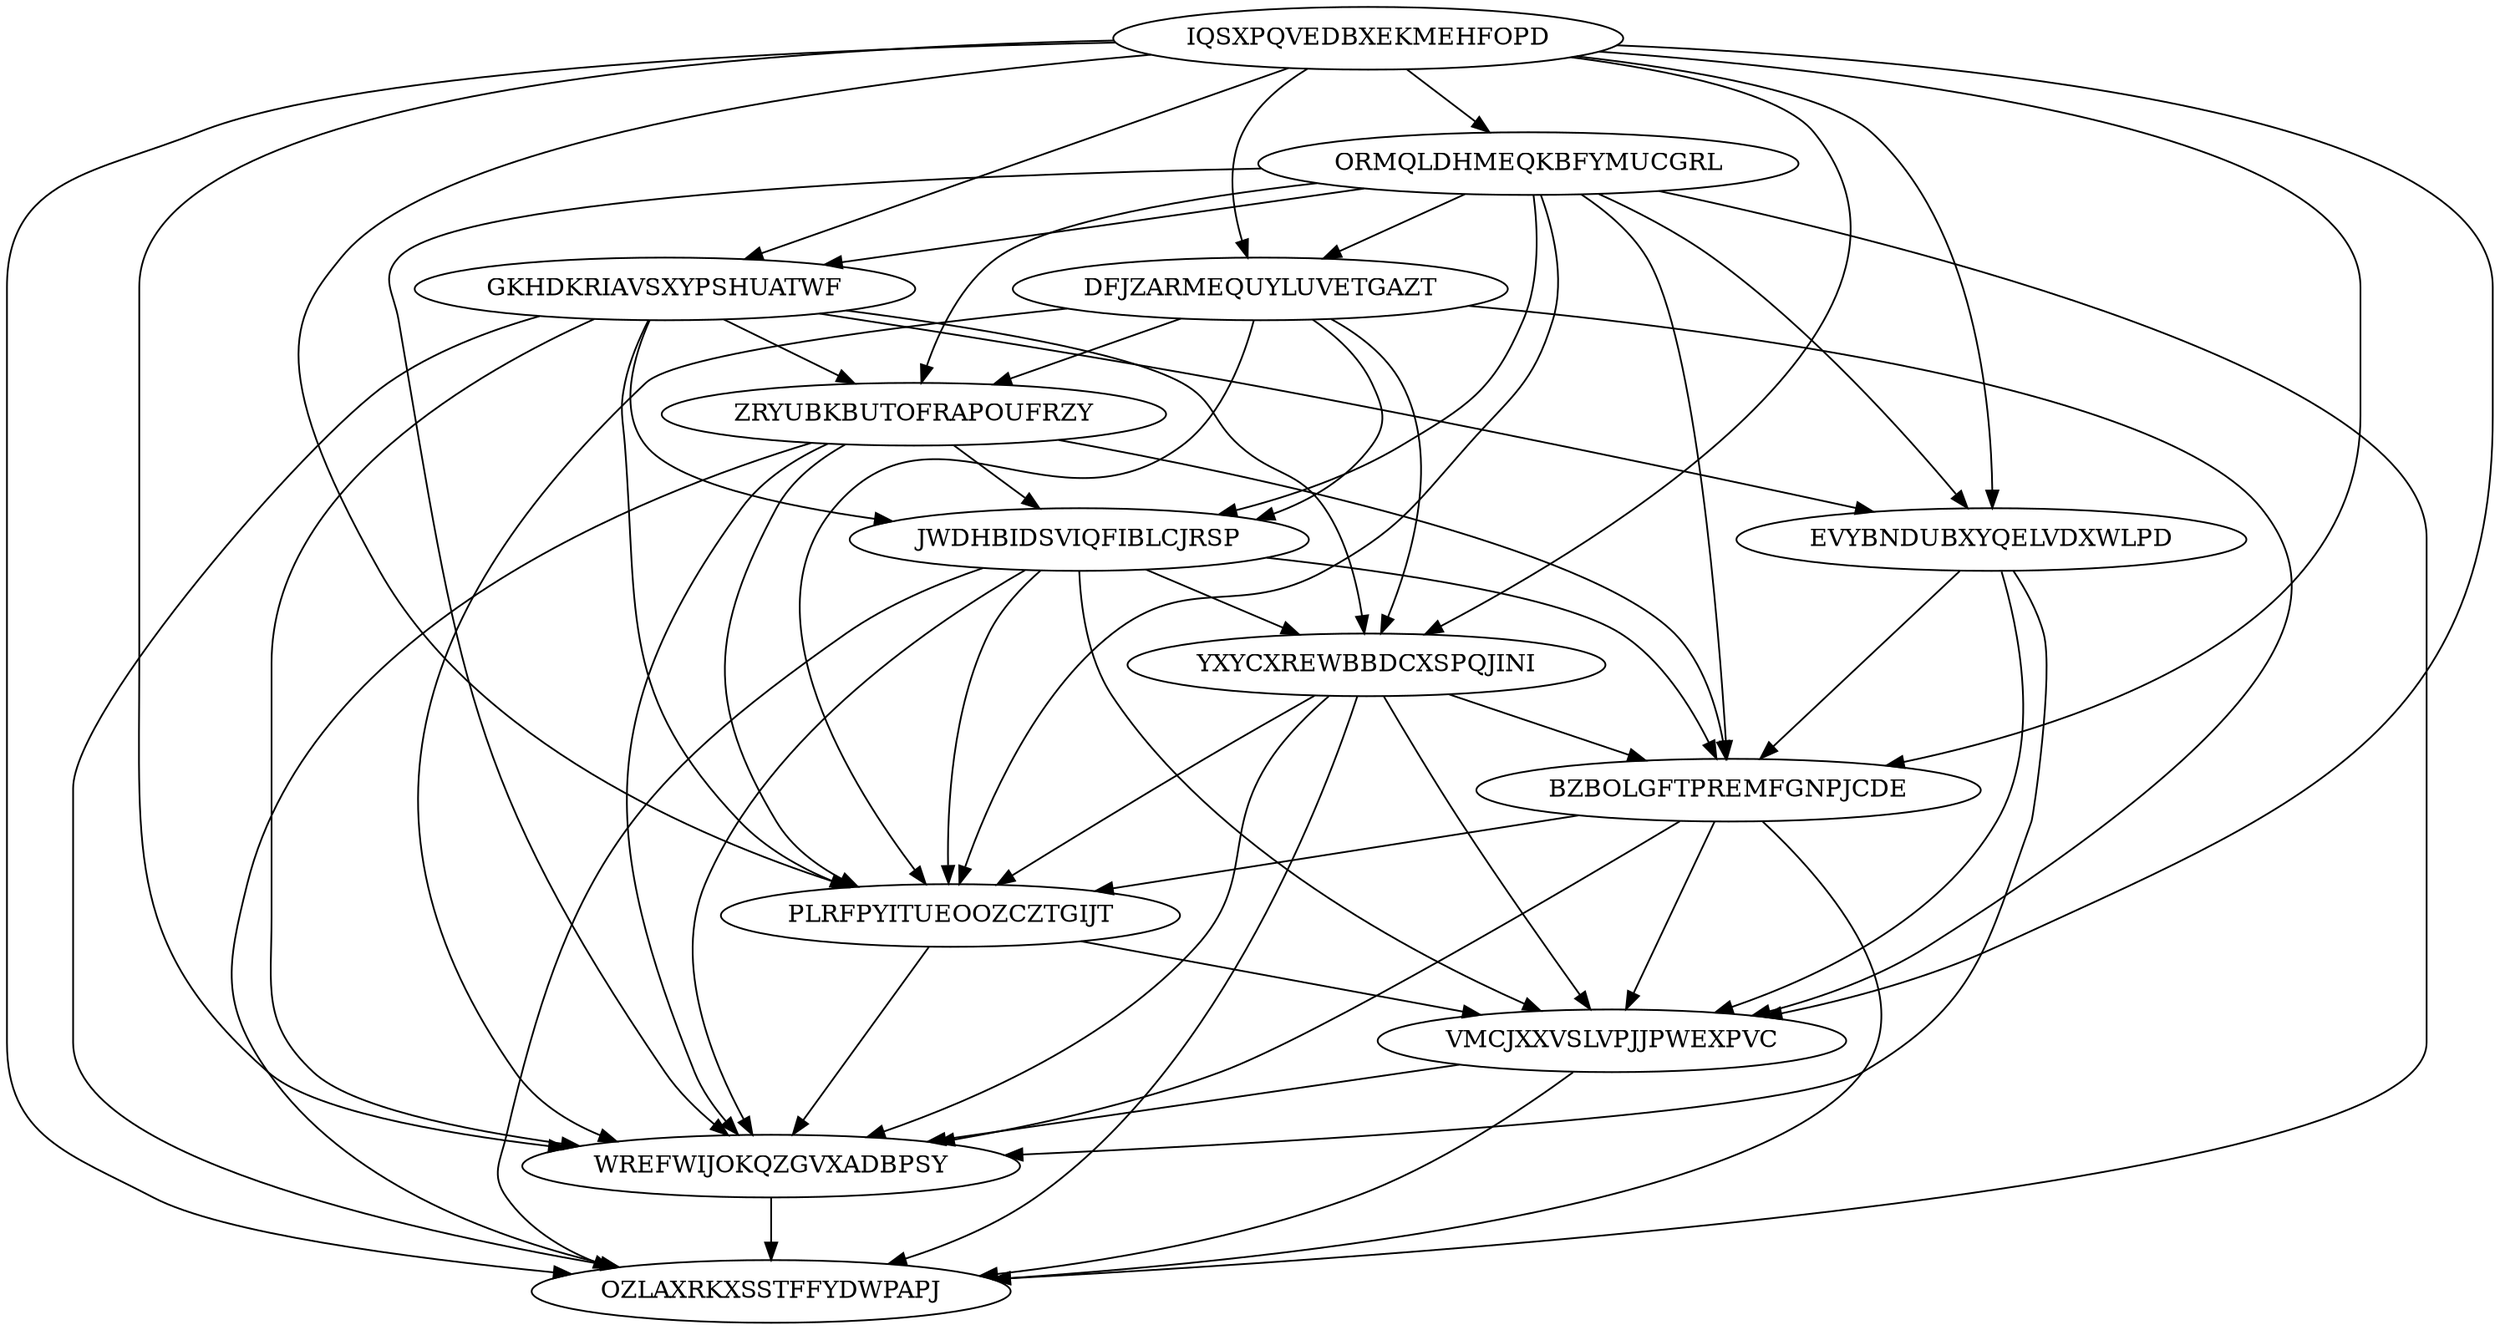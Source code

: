 digraph N13M60 {
	IQSXPQVEDBXEKMEHFOPD	[Weight=12];
	ORMQLDHMEQKBFYMUCGRL	[Weight=18];
	GKHDKRIAVSXYPSHUATWF	[Weight=12];
	DFJZARMEQUYLUVETGAZT	[Weight=12];
	ZRYUBKBUTOFRAPOUFRZY	[Weight=11];
	JWDHBIDSVIQFIBLCJRSP	[Weight=14];
	EVYBNDUBXYQELVDXWLPD	[Weight=14];
	YXYCXREWBBDCXSPQJINI	[Weight=19];
	BZBOLGFTPREMFGNPJCDE	[Weight=19];
	PLRFPYITUEOOZCZTGIJT	[Weight=12];
	VMCJXXVSLVPJJPWEXPVC	[Weight=15];
	WREFWIJOKQZGVXADBPSY	[Weight=17];
	OZLAXRKXSSTFFYDWPAPJ	[Weight=10];
	DFJZARMEQUYLUVETGAZT -> YXYCXREWBBDCXSPQJINI [Weight=16];
	ORMQLDHMEQKBFYMUCGRL -> EVYBNDUBXYQELVDXWLPD [Weight=17];
	IQSXPQVEDBXEKMEHFOPD -> ORMQLDHMEQKBFYMUCGRL [Weight=17];
	ORMQLDHMEQKBFYMUCGRL -> OZLAXRKXSSTFFYDWPAPJ [Weight=14];
	BZBOLGFTPREMFGNPJCDE -> PLRFPYITUEOOZCZTGIJT [Weight=14];
	VMCJXXVSLVPJJPWEXPVC -> OZLAXRKXSSTFFYDWPAPJ [Weight=20];
	IQSXPQVEDBXEKMEHFOPD -> YXYCXREWBBDCXSPQJINI [Weight=17];
	ZRYUBKBUTOFRAPOUFRZY -> JWDHBIDSVIQFIBLCJRSP [Weight=19];
	JWDHBIDSVIQFIBLCJRSP -> BZBOLGFTPREMFGNPJCDE [Weight=15];
	PLRFPYITUEOOZCZTGIJT -> VMCJXXVSLVPJJPWEXPVC [Weight=18];
	IQSXPQVEDBXEKMEHFOPD -> PLRFPYITUEOOZCZTGIJT [Weight=11];
	GKHDKRIAVSXYPSHUATWF -> WREFWIJOKQZGVXADBPSY [Weight=12];
	ORMQLDHMEQKBFYMUCGRL -> GKHDKRIAVSXYPSHUATWF [Weight=11];
	EVYBNDUBXYQELVDXWLPD -> VMCJXXVSLVPJJPWEXPVC [Weight=16];
	ZRYUBKBUTOFRAPOUFRZY -> PLRFPYITUEOOZCZTGIJT [Weight=13];
	GKHDKRIAVSXYPSHUATWF -> ZRYUBKBUTOFRAPOUFRZY [Weight=18];
	IQSXPQVEDBXEKMEHFOPD -> OZLAXRKXSSTFFYDWPAPJ [Weight=13];
	YXYCXREWBBDCXSPQJINI -> PLRFPYITUEOOZCZTGIJT [Weight=10];
	ZRYUBKBUTOFRAPOUFRZY -> OZLAXRKXSSTFFYDWPAPJ [Weight=14];
	IQSXPQVEDBXEKMEHFOPD -> EVYBNDUBXYQELVDXWLPD [Weight=14];
	DFJZARMEQUYLUVETGAZT -> VMCJXXVSLVPJJPWEXPVC [Weight=10];
	JWDHBIDSVIQFIBLCJRSP -> WREFWIJOKQZGVXADBPSY [Weight=11];
	YXYCXREWBBDCXSPQJINI -> BZBOLGFTPREMFGNPJCDE [Weight=18];
	ORMQLDHMEQKBFYMUCGRL -> JWDHBIDSVIQFIBLCJRSP [Weight=16];
	WREFWIJOKQZGVXADBPSY -> OZLAXRKXSSTFFYDWPAPJ [Weight=20];
	EVYBNDUBXYQELVDXWLPD -> WREFWIJOKQZGVXADBPSY [Weight=11];
	YXYCXREWBBDCXSPQJINI -> OZLAXRKXSSTFFYDWPAPJ [Weight=15];
	IQSXPQVEDBXEKMEHFOPD -> GKHDKRIAVSXYPSHUATWF [Weight=11];
	IQSXPQVEDBXEKMEHFOPD -> DFJZARMEQUYLUVETGAZT [Weight=18];
	DFJZARMEQUYLUVETGAZT -> ZRYUBKBUTOFRAPOUFRZY [Weight=12];
	BZBOLGFTPREMFGNPJCDE -> OZLAXRKXSSTFFYDWPAPJ [Weight=10];
	DFJZARMEQUYLUVETGAZT -> WREFWIJOKQZGVXADBPSY [Weight=20];
	ORMQLDHMEQKBFYMUCGRL -> BZBOLGFTPREMFGNPJCDE [Weight=12];
	YXYCXREWBBDCXSPQJINI -> VMCJXXVSLVPJJPWEXPVC [Weight=19];
	ORMQLDHMEQKBFYMUCGRL -> ZRYUBKBUTOFRAPOUFRZY [Weight=13];
	GKHDKRIAVSXYPSHUATWF -> YXYCXREWBBDCXSPQJINI [Weight=14];
	ORMQLDHMEQKBFYMUCGRL -> PLRFPYITUEOOZCZTGIJT [Weight=14];
	BZBOLGFTPREMFGNPJCDE -> WREFWIJOKQZGVXADBPSY [Weight=11];
	GKHDKRIAVSXYPSHUATWF -> EVYBNDUBXYQELVDXWLPD [Weight=12];
	ORMQLDHMEQKBFYMUCGRL -> WREFWIJOKQZGVXADBPSY [Weight=15];
	ZRYUBKBUTOFRAPOUFRZY -> BZBOLGFTPREMFGNPJCDE [Weight=12];
	IQSXPQVEDBXEKMEHFOPD -> BZBOLGFTPREMFGNPJCDE [Weight=10];
	GKHDKRIAVSXYPSHUATWF -> JWDHBIDSVIQFIBLCJRSP [Weight=19];
	EVYBNDUBXYQELVDXWLPD -> BZBOLGFTPREMFGNPJCDE [Weight=16];
	GKHDKRIAVSXYPSHUATWF -> OZLAXRKXSSTFFYDWPAPJ [Weight=16];
	YXYCXREWBBDCXSPQJINI -> WREFWIJOKQZGVXADBPSY [Weight=10];
	JWDHBIDSVIQFIBLCJRSP -> OZLAXRKXSSTFFYDWPAPJ [Weight=15];
	DFJZARMEQUYLUVETGAZT -> JWDHBIDSVIQFIBLCJRSP [Weight=10];
	JWDHBIDSVIQFIBLCJRSP -> YXYCXREWBBDCXSPQJINI [Weight=19];
	BZBOLGFTPREMFGNPJCDE -> VMCJXXVSLVPJJPWEXPVC [Weight=17];
	ZRYUBKBUTOFRAPOUFRZY -> WREFWIJOKQZGVXADBPSY [Weight=19];
	ORMQLDHMEQKBFYMUCGRL -> DFJZARMEQUYLUVETGAZT [Weight=19];
	IQSXPQVEDBXEKMEHFOPD -> WREFWIJOKQZGVXADBPSY [Weight=12];
	JWDHBIDSVIQFIBLCJRSP -> VMCJXXVSLVPJJPWEXPVC [Weight=10];
	IQSXPQVEDBXEKMEHFOPD -> VMCJXXVSLVPJJPWEXPVC [Weight=10];
	VMCJXXVSLVPJJPWEXPVC -> WREFWIJOKQZGVXADBPSY [Weight=19];
	DFJZARMEQUYLUVETGAZT -> PLRFPYITUEOOZCZTGIJT [Weight=18];
	GKHDKRIAVSXYPSHUATWF -> PLRFPYITUEOOZCZTGIJT [Weight=13];
	JWDHBIDSVIQFIBLCJRSP -> PLRFPYITUEOOZCZTGIJT [Weight=18];
	PLRFPYITUEOOZCZTGIJT -> WREFWIJOKQZGVXADBPSY [Weight=16];
}

